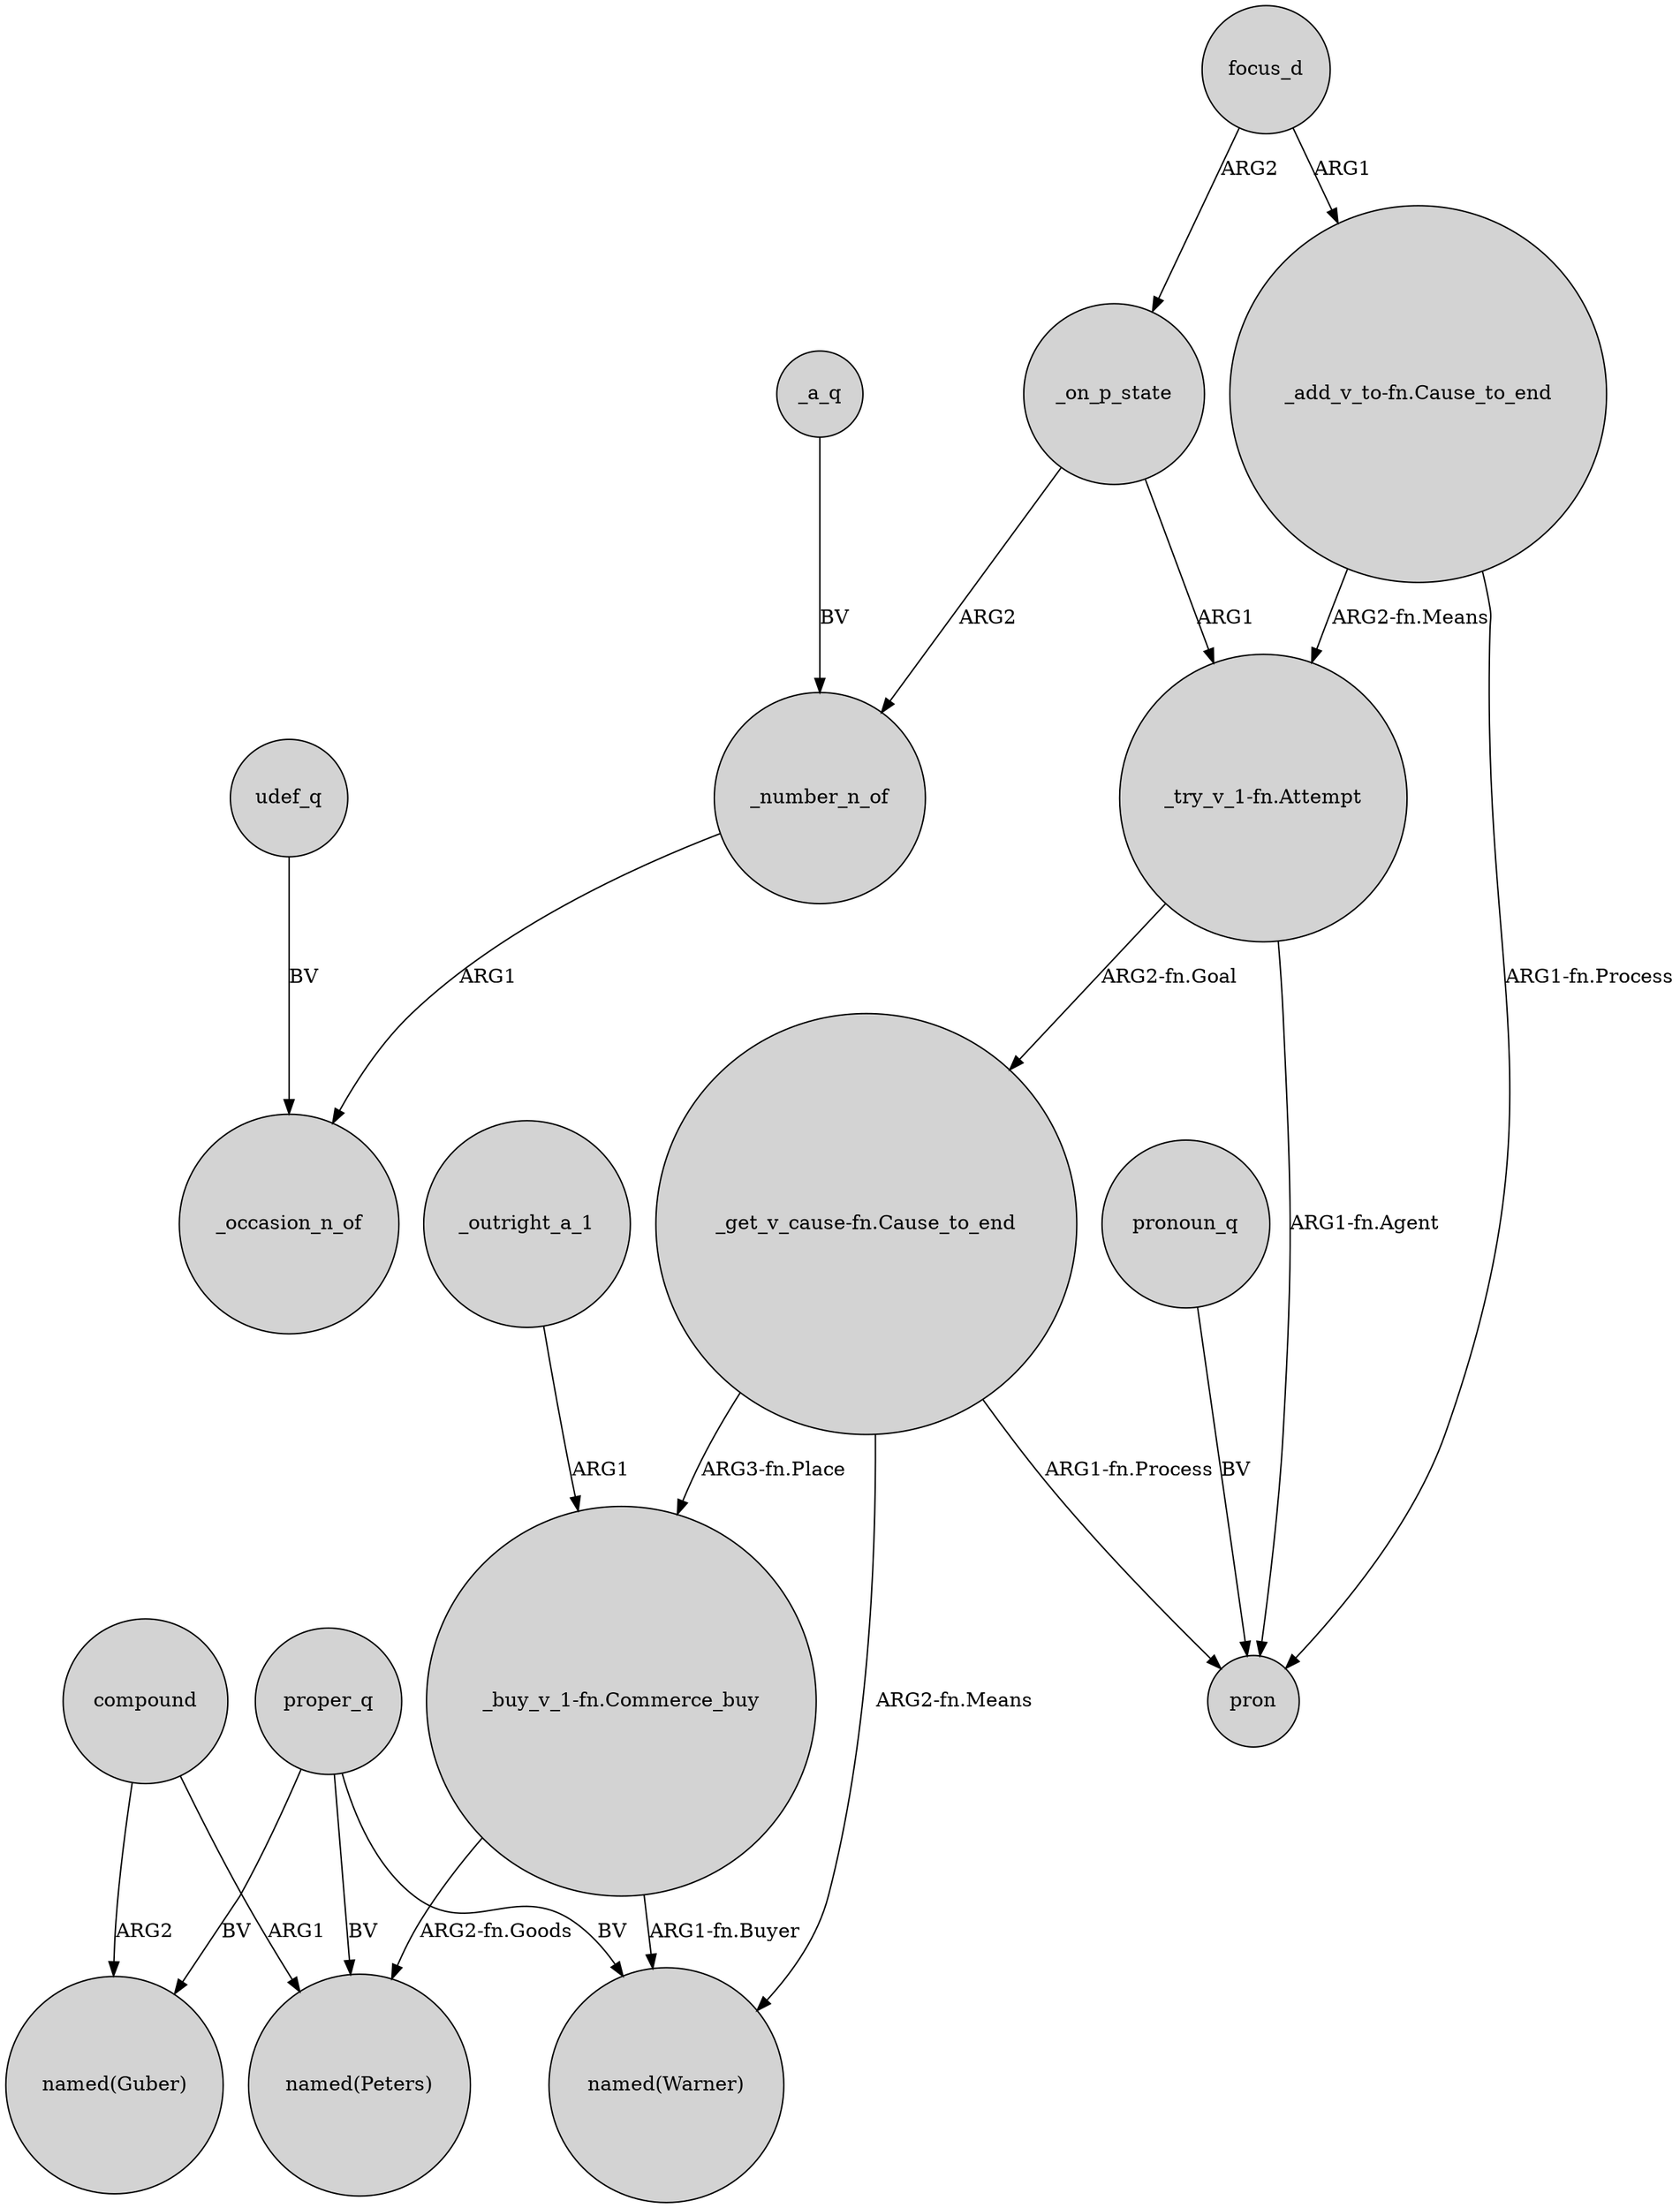 digraph {
	node [shape=circle style=filled]
	_on_p_state -> _number_n_of [label=ARG2]
	"_get_v_cause-fn.Cause_to_end" -> "_buy_v_1-fn.Commerce_buy" [label="ARG3-fn.Place"]
	focus_d -> "_add_v_to-fn.Cause_to_end" [label=ARG1]
	"_try_v_1-fn.Attempt" -> pron [label="ARG1-fn.Agent"]
	compound -> "named(Peters)" [label=ARG1]
	_outright_a_1 -> "_buy_v_1-fn.Commerce_buy" [label=ARG1]
	proper_q -> "named(Peters)" [label=BV]
	compound -> "named(Guber)" [label=ARG2]
	"_add_v_to-fn.Cause_to_end" -> "_try_v_1-fn.Attempt" [label="ARG2-fn.Means"]
	focus_d -> _on_p_state [label=ARG2]
	"_buy_v_1-fn.Commerce_buy" -> "named(Warner)" [label="ARG1-fn.Buyer"]
	"_get_v_cause-fn.Cause_to_end" -> pron [label="ARG1-fn.Process"]
	pronoun_q -> pron [label=BV]
	"_buy_v_1-fn.Commerce_buy" -> "named(Peters)" [label="ARG2-fn.Goods"]
	udef_q -> _occasion_n_of [label=BV]
	_on_p_state -> "_try_v_1-fn.Attempt" [label=ARG1]
	proper_q -> "named(Guber)" [label=BV]
	proper_q -> "named(Warner)" [label=BV]
	_number_n_of -> _occasion_n_of [label=ARG1]
	_a_q -> _number_n_of [label=BV]
	"_try_v_1-fn.Attempt" -> "_get_v_cause-fn.Cause_to_end" [label="ARG2-fn.Goal"]
	"_get_v_cause-fn.Cause_to_end" -> "named(Warner)" [label="ARG2-fn.Means"]
	"_add_v_to-fn.Cause_to_end" -> pron [label="ARG1-fn.Process"]
}
